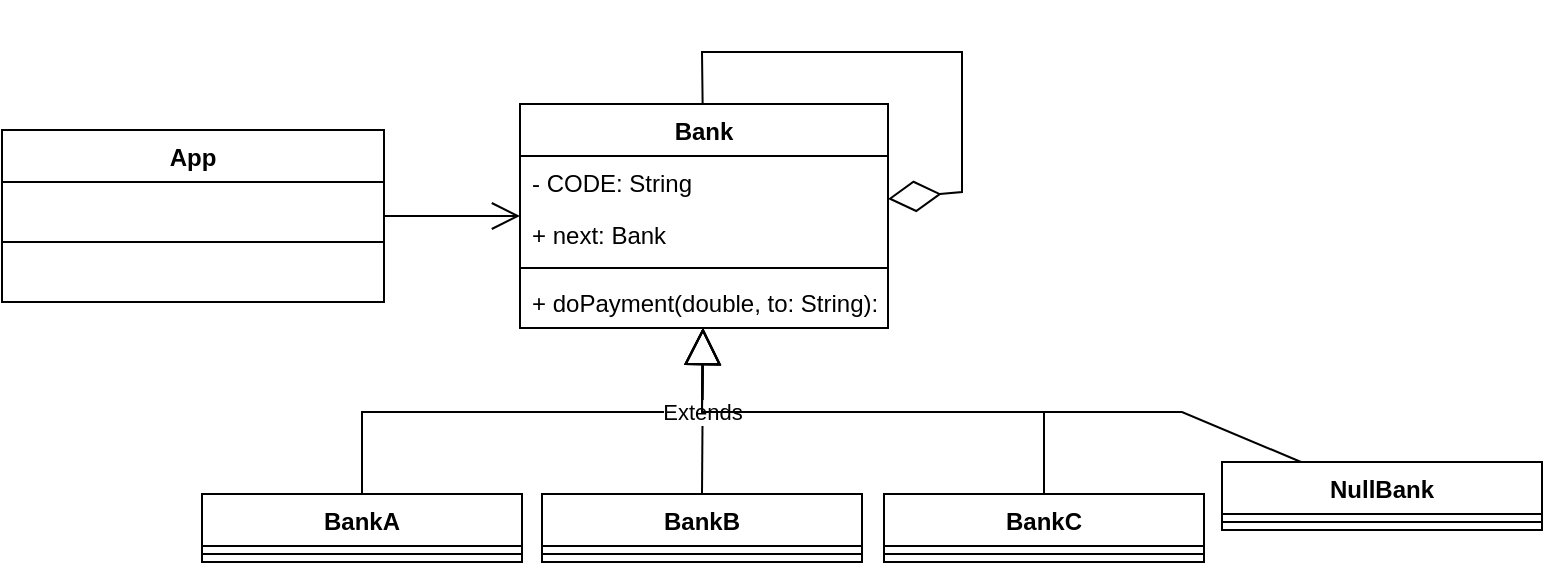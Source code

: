 <mxfile version="20.3.0" type="github">
  <diagram id="C5RBs43oDa-KdzZeNtuy" name="Page-1">
    <mxGraphModel dx="1104" dy="478" grid="1" gridSize="10" guides="1" tooltips="1" connect="1" arrows="1" fold="1" page="1" pageScale="1" pageWidth="827" pageHeight="1169" math="0" shadow="0">
      <root>
        <mxCell id="WIyWlLk6GJQsqaUBKTNV-0" />
        <mxCell id="WIyWlLk6GJQsqaUBKTNV-1" parent="WIyWlLk6GJQsqaUBKTNV-0" />
        <mxCell id="ABSqNP8Waz9jzryBTXlx-0" value="BankB" style="swimlane;fontStyle=1;align=center;verticalAlign=top;childLayout=stackLayout;horizontal=1;startSize=26;horizontalStack=0;resizeParent=1;resizeParentMax=0;resizeLast=0;collapsible=1;marginBottom=0;" parent="WIyWlLk6GJQsqaUBKTNV-1" vertex="1">
          <mxGeometry x="320" y="601" width="160" height="34" as="geometry" />
        </mxCell>
        <mxCell id="ABSqNP8Waz9jzryBTXlx-2" value="" style="line;strokeWidth=1;fillColor=none;align=left;verticalAlign=middle;spacingTop=-1;spacingLeft=3;spacingRight=3;rotatable=0;labelPosition=right;points=[];portConstraint=eastwest;strokeColor=inherit;" parent="ABSqNP8Waz9jzryBTXlx-0" vertex="1">
          <mxGeometry y="26" width="160" height="8" as="geometry" />
        </mxCell>
        <mxCell id="ABSqNP8Waz9jzryBTXlx-16" value="BankA" style="swimlane;fontStyle=1;align=center;verticalAlign=top;childLayout=stackLayout;horizontal=1;startSize=26;horizontalStack=0;resizeParent=1;resizeParentMax=0;resizeLast=0;collapsible=1;marginBottom=0;" parent="WIyWlLk6GJQsqaUBKTNV-1" vertex="1">
          <mxGeometry x="150" y="601" width="160" height="34" as="geometry" />
        </mxCell>
        <mxCell id="ABSqNP8Waz9jzryBTXlx-18" value="" style="line;strokeWidth=1;fillColor=none;align=left;verticalAlign=middle;spacingTop=-1;spacingLeft=3;spacingRight=3;rotatable=0;labelPosition=right;points=[];portConstraint=eastwest;strokeColor=inherit;" parent="ABSqNP8Waz9jzryBTXlx-16" vertex="1">
          <mxGeometry y="26" width="160" height="8" as="geometry" />
        </mxCell>
        <mxCell id="ABSqNP8Waz9jzryBTXlx-20" value="BankC" style="swimlane;fontStyle=1;align=center;verticalAlign=top;childLayout=stackLayout;horizontal=1;startSize=26;horizontalStack=0;resizeParent=1;resizeParentMax=0;resizeLast=0;collapsible=1;marginBottom=0;" parent="WIyWlLk6GJQsqaUBKTNV-1" vertex="1">
          <mxGeometry x="491" y="601" width="160" height="34" as="geometry" />
        </mxCell>
        <mxCell id="ABSqNP8Waz9jzryBTXlx-21" value="" style="line;strokeWidth=1;fillColor=none;align=left;verticalAlign=middle;spacingTop=-1;spacingLeft=3;spacingRight=3;rotatable=0;labelPosition=right;points=[];portConstraint=eastwest;strokeColor=inherit;" parent="ABSqNP8Waz9jzryBTXlx-20" vertex="1">
          <mxGeometry y="26" width="160" height="8" as="geometry" />
        </mxCell>
        <mxCell id="ABSqNP8Waz9jzryBTXlx-30" value="App" style="swimlane;fontStyle=1;align=center;verticalAlign=top;childLayout=stackLayout;horizontal=1;startSize=26;horizontalStack=0;resizeParent=1;resizeParentMax=0;resizeLast=0;collapsible=1;marginBottom=0;" parent="WIyWlLk6GJQsqaUBKTNV-1" vertex="1">
          <mxGeometry x="50" y="419" width="191" height="86" as="geometry" />
        </mxCell>
        <mxCell id="ABSqNP8Waz9jzryBTXlx-31" value=" " style="text;strokeColor=none;fillColor=none;align=left;verticalAlign=top;spacingLeft=4;spacingRight=4;overflow=hidden;rotatable=0;points=[[0,0.5],[1,0.5]];portConstraint=eastwest;" parent="ABSqNP8Waz9jzryBTXlx-30" vertex="1">
          <mxGeometry y="26" width="191" height="26" as="geometry" />
        </mxCell>
        <mxCell id="ABSqNP8Waz9jzryBTXlx-32" value="" style="line;strokeWidth=1;fillColor=none;align=left;verticalAlign=middle;spacingTop=-1;spacingLeft=3;spacingRight=3;rotatable=0;labelPosition=right;points=[];portConstraint=eastwest;strokeColor=inherit;" parent="ABSqNP8Waz9jzryBTXlx-30" vertex="1">
          <mxGeometry y="52" width="191" height="8" as="geometry" />
        </mxCell>
        <mxCell id="ABSqNP8Waz9jzryBTXlx-33" value=" " style="text;strokeColor=none;fillColor=none;align=left;verticalAlign=top;spacingLeft=4;spacingRight=4;overflow=hidden;rotatable=0;points=[[0,0.5],[1,0.5]];portConstraint=eastwest;" parent="ABSqNP8Waz9jzryBTXlx-30" vertex="1">
          <mxGeometry y="60" width="191" height="26" as="geometry" />
        </mxCell>
        <mxCell id="7LlBHr3qH4S2wcFaaJNS-0" value="Bank" style="swimlane;fontStyle=1;align=center;verticalAlign=top;childLayout=stackLayout;horizontal=1;startSize=26;horizontalStack=0;resizeParent=1;resizeParentMax=0;resizeLast=0;collapsible=1;marginBottom=0;" parent="WIyWlLk6GJQsqaUBKTNV-1" vertex="1">
          <mxGeometry x="309" y="406" width="184" height="112" as="geometry" />
        </mxCell>
        <mxCell id="7LlBHr3qH4S2wcFaaJNS-1" value="- CODE: String" style="text;strokeColor=none;fillColor=none;align=left;verticalAlign=top;spacingLeft=4;spacingRight=4;overflow=hidden;rotatable=0;points=[[0,0.5],[1,0.5]];portConstraint=eastwest;" parent="7LlBHr3qH4S2wcFaaJNS-0" vertex="1">
          <mxGeometry y="26" width="184" height="26" as="geometry" />
        </mxCell>
        <mxCell id="7LlBHr3qH4S2wcFaaJNS-11" value="+ next: Bank" style="text;strokeColor=none;fillColor=none;align=left;verticalAlign=top;spacingLeft=4;spacingRight=4;overflow=hidden;rotatable=0;points=[[0,0.5],[1,0.5]];portConstraint=eastwest;" parent="7LlBHr3qH4S2wcFaaJNS-0" vertex="1">
          <mxGeometry y="52" width="184" height="26" as="geometry" />
        </mxCell>
        <mxCell id="7LlBHr3qH4S2wcFaaJNS-2" value="" style="line;strokeWidth=1;fillColor=none;align=left;verticalAlign=middle;spacingTop=-1;spacingLeft=3;spacingRight=3;rotatable=0;labelPosition=right;points=[];portConstraint=eastwest;strokeColor=inherit;" parent="7LlBHr3qH4S2wcFaaJNS-0" vertex="1">
          <mxGeometry y="78" width="184" height="8" as="geometry" />
        </mxCell>
        <mxCell id="7LlBHr3qH4S2wcFaaJNS-3" value="+ doPayment(double, to: String): type" style="text;strokeColor=none;fillColor=none;align=left;verticalAlign=top;spacingLeft=4;spacingRight=4;overflow=hidden;rotatable=0;points=[[0,0.5],[1,0.5]];portConstraint=eastwest;" parent="7LlBHr3qH4S2wcFaaJNS-0" vertex="1">
          <mxGeometry y="86" width="184" height="26" as="geometry" />
        </mxCell>
        <mxCell id="7LlBHr3qH4S2wcFaaJNS-5" value="" style="endArrow=block;endSize=16;endFill=0;html=1;rounded=0;exitX=0.5;exitY=0;exitDx=0;exitDy=0;" parent="WIyWlLk6GJQsqaUBKTNV-1" source="ABSqNP8Waz9jzryBTXlx-16" target="7LlBHr3qH4S2wcFaaJNS-0" edge="1">
          <mxGeometry x="0.011" width="160" relative="1" as="geometry">
            <mxPoint x="240" y="550" as="sourcePoint" />
            <mxPoint x="400" y="550" as="targetPoint" />
            <Array as="points">
              <mxPoint x="230" y="560" />
              <mxPoint x="400" y="560" />
            </Array>
            <mxPoint as="offset" />
          </mxGeometry>
        </mxCell>
        <mxCell id="7LlBHr3qH4S2wcFaaJNS-6" value="Extends" style="endArrow=block;endSize=16;endFill=0;html=1;rounded=0;exitX=0.5;exitY=0;exitDx=0;exitDy=0;" parent="WIyWlLk6GJQsqaUBKTNV-1" source="ABSqNP8Waz9jzryBTXlx-0" target="7LlBHr3qH4S2wcFaaJNS-0" edge="1">
          <mxGeometry width="160" relative="1" as="geometry">
            <mxPoint x="460" y="540" as="sourcePoint" />
            <mxPoint x="620" y="540" as="targetPoint" />
          </mxGeometry>
        </mxCell>
        <mxCell id="7LlBHr3qH4S2wcFaaJNS-7" value="" style="endArrow=block;endSize=16;endFill=0;html=1;rounded=0;" parent="WIyWlLk6GJQsqaUBKTNV-1" source="ABSqNP8Waz9jzryBTXlx-20" target="7LlBHr3qH4S2wcFaaJNS-0" edge="1">
          <mxGeometry width="160" relative="1" as="geometry">
            <mxPoint x="560" y="600" as="sourcePoint" />
            <mxPoint x="590" y="460" as="targetPoint" />
            <Array as="points">
              <mxPoint x="571" y="560" />
              <mxPoint x="400" y="560" />
            </Array>
          </mxGeometry>
        </mxCell>
        <mxCell id="7LlBHr3qH4S2wcFaaJNS-9" value="" style="endArrow=open;endFill=1;endSize=12;html=1;rounded=0;" parent="WIyWlLk6GJQsqaUBKTNV-1" source="ABSqNP8Waz9jzryBTXlx-30" target="7LlBHr3qH4S2wcFaaJNS-0" edge="1">
          <mxGeometry width="160" relative="1" as="geometry">
            <mxPoint x="220" y="370" as="sourcePoint" />
            <mxPoint x="380" y="370" as="targetPoint" />
          </mxGeometry>
        </mxCell>
        <mxCell id="7LlBHr3qH4S2wcFaaJNS-10" value="" style="endArrow=diamondThin;endFill=0;endSize=24;html=1;rounded=0;" parent="WIyWlLk6GJQsqaUBKTNV-1" source="7LlBHr3qH4S2wcFaaJNS-0" target="7LlBHr3qH4S2wcFaaJNS-0" edge="1">
          <mxGeometry width="160" relative="1" as="geometry">
            <mxPoint x="410" y="360" as="sourcePoint" />
            <mxPoint x="570" y="360" as="targetPoint" />
            <Array as="points">
              <mxPoint x="400" y="380" />
              <mxPoint x="530" y="380" />
              <mxPoint x="530" y="450" />
            </Array>
          </mxGeometry>
        </mxCell>
        <mxCell id="gw6mYmz6YVUbCT06B6AF-0" value="NullBank" style="swimlane;fontStyle=1;align=center;verticalAlign=top;childLayout=stackLayout;horizontal=1;startSize=26;horizontalStack=0;resizeParent=1;resizeParentMax=0;resizeLast=0;collapsible=1;marginBottom=0;" vertex="1" parent="WIyWlLk6GJQsqaUBKTNV-1">
          <mxGeometry x="660" y="585" width="160" height="34" as="geometry" />
        </mxCell>
        <mxCell id="gw6mYmz6YVUbCT06B6AF-1" value="" style="line;strokeWidth=1;fillColor=none;align=left;verticalAlign=middle;spacingTop=-1;spacingLeft=3;spacingRight=3;rotatable=0;labelPosition=right;points=[];portConstraint=eastwest;strokeColor=inherit;" vertex="1" parent="gw6mYmz6YVUbCT06B6AF-0">
          <mxGeometry y="26" width="160" height="8" as="geometry" />
        </mxCell>
        <mxCell id="gw6mYmz6YVUbCT06B6AF-2" value="" style="endArrow=block;endSize=16;endFill=0;html=1;rounded=0;" edge="1" source="gw6mYmz6YVUbCT06B6AF-0" parent="WIyWlLk6GJQsqaUBKTNV-1" target="7LlBHr3qH4S2wcFaaJNS-0">
          <mxGeometry width="160" relative="1" as="geometry">
            <mxPoint x="730" y="600" as="sourcePoint" />
            <mxPoint x="570.429" y="518" as="targetPoint" />
            <Array as="points">
              <mxPoint x="640" y="560" />
              <mxPoint x="400" y="560" />
            </Array>
          </mxGeometry>
        </mxCell>
      </root>
    </mxGraphModel>
  </diagram>
</mxfile>
